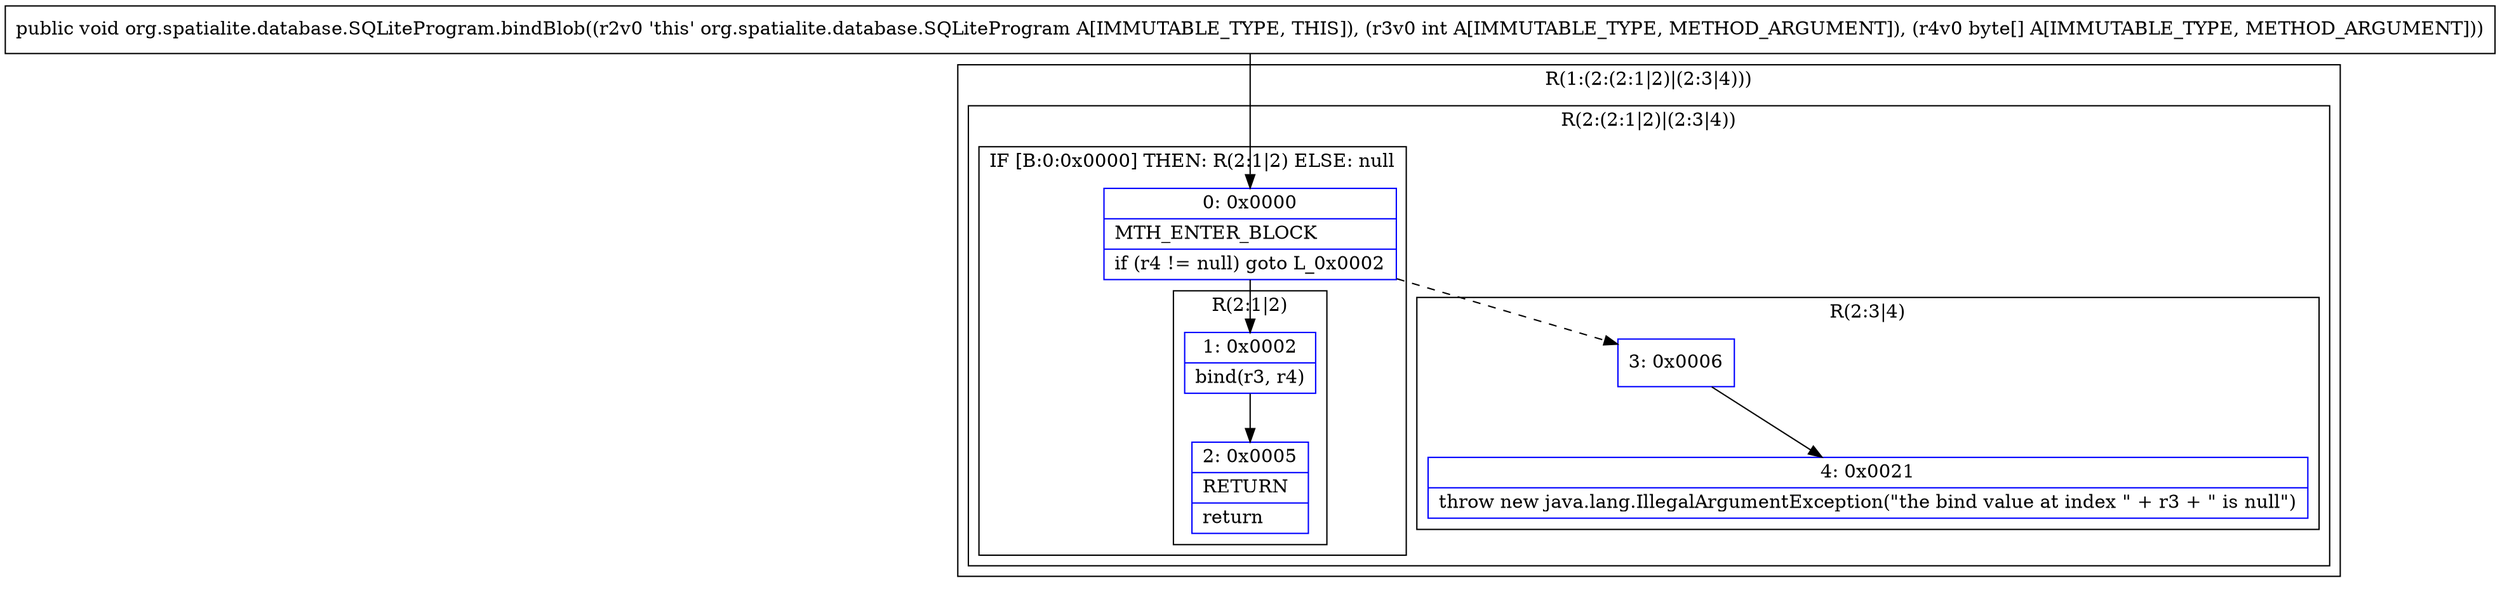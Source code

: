 digraph "CFG fororg.spatialite.database.SQLiteProgram.bindBlob(I[B)V" {
subgraph cluster_Region_107945483 {
label = "R(1:(2:(2:1|2)|(2:3|4)))";
node [shape=record,color=blue];
subgraph cluster_Region_561364307 {
label = "R(2:(2:1|2)|(2:3|4))";
node [shape=record,color=blue];
subgraph cluster_IfRegion_854736261 {
label = "IF [B:0:0x0000] THEN: R(2:1|2) ELSE: null";
node [shape=record,color=blue];
Node_0 [shape=record,label="{0\:\ 0x0000|MTH_ENTER_BLOCK\l|if (r4 != null) goto L_0x0002\l}"];
subgraph cluster_Region_1002366145 {
label = "R(2:1|2)";
node [shape=record,color=blue];
Node_1 [shape=record,label="{1\:\ 0x0002|bind(r3, r4)\l}"];
Node_2 [shape=record,label="{2\:\ 0x0005|RETURN\l|return\l}"];
}
}
subgraph cluster_Region_1163868923 {
label = "R(2:3|4)";
node [shape=record,color=blue];
Node_3 [shape=record,label="{3\:\ 0x0006}"];
Node_4 [shape=record,label="{4\:\ 0x0021|throw new java.lang.IllegalArgumentException(\"the bind value at index \" + r3 + \" is null\")\l}"];
}
}
}
MethodNode[shape=record,label="{public void org.spatialite.database.SQLiteProgram.bindBlob((r2v0 'this' org.spatialite.database.SQLiteProgram A[IMMUTABLE_TYPE, THIS]), (r3v0 int A[IMMUTABLE_TYPE, METHOD_ARGUMENT]), (r4v0 byte[] A[IMMUTABLE_TYPE, METHOD_ARGUMENT])) }"];
MethodNode -> Node_0;
Node_0 -> Node_1;
Node_0 -> Node_3[style=dashed];
Node_1 -> Node_2;
Node_3 -> Node_4;
}

